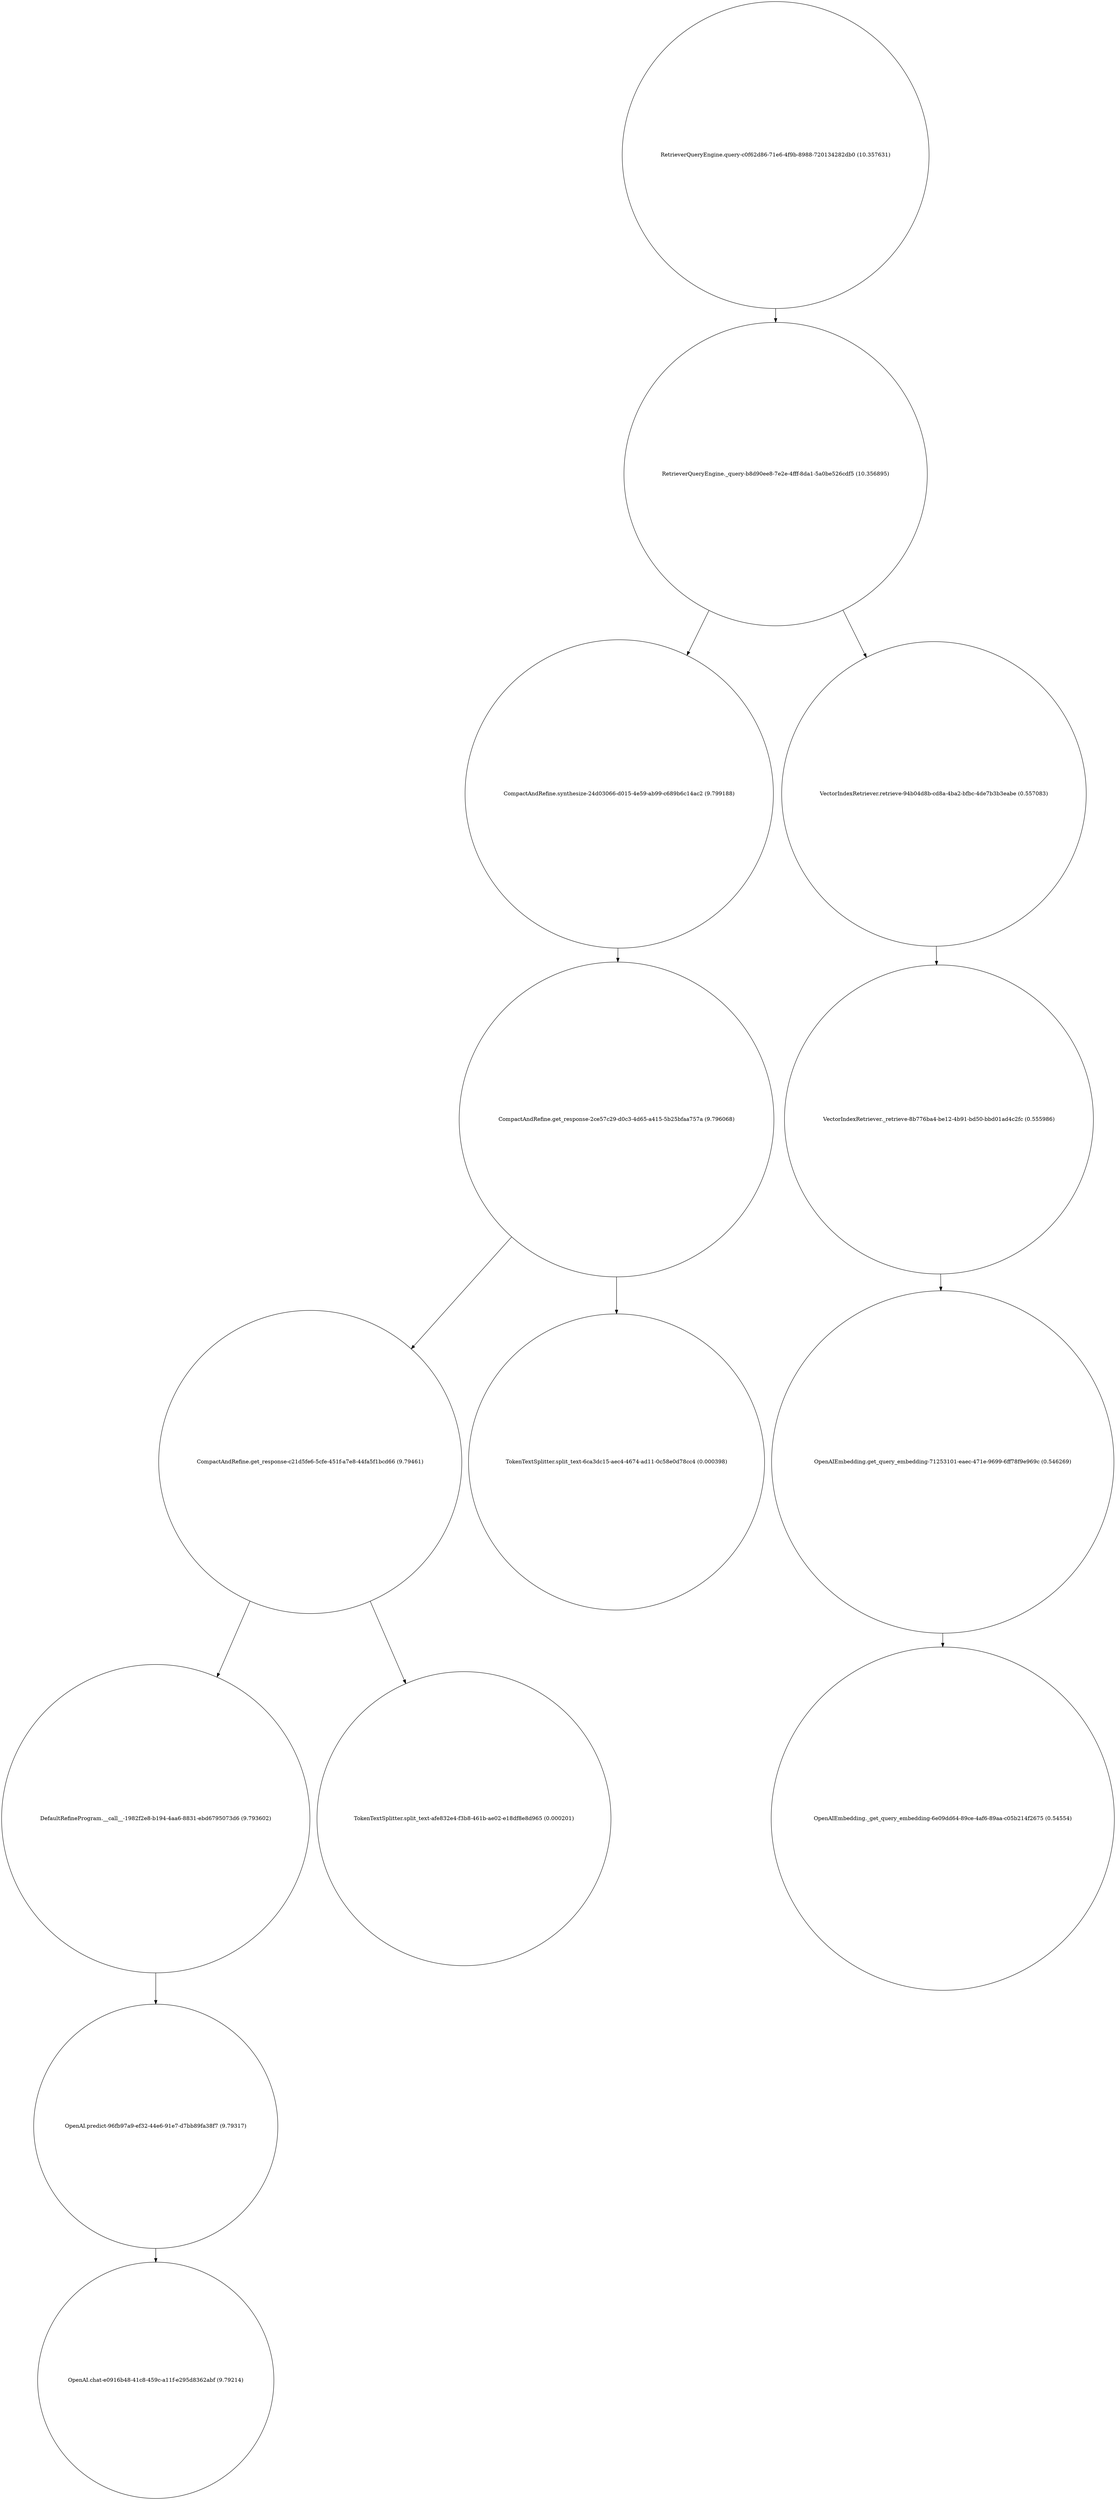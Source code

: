 digraph tree {
	"RetrieverQueryEngine.query-c0f62d86-71e6-4f9b-8988-720134282db0" [label="RetrieverQueryEngine.query-c0f62d86-71e6-4f9b-8988-720134282db0 (10.357631)", shape=circle]
	"RetrieverQueryEngine._query-b8d90ee8-7e2e-4fff-8da1-5a0be526cdf5" [label="RetrieverQueryEngine._query-b8d90ee8-7e2e-4fff-8da1-5a0be526cdf5 (10.356895)", shape=circle]
	"CompactAndRefine.synthesize-24d03066-d015-4e59-ab99-c689b6c14ac2" [label="CompactAndRefine.synthesize-24d03066-d015-4e59-ab99-c689b6c14ac2 (9.799188)", shape=circle]
	"VectorIndexRetriever.retrieve-94b04d8b-cd8a-4ba2-bfbc-4de7b3b3eabe" [label="VectorIndexRetriever.retrieve-94b04d8b-cd8a-4ba2-bfbc-4de7b3b3eabe (0.557083)", shape=circle]
	"CompactAndRefine.get_response-2ce57c29-d0c3-4d65-a415-5b25bfaa757a" [label="CompactAndRefine.get_response-2ce57c29-d0c3-4d65-a415-5b25bfaa757a (9.796068)", shape=circle]
	"VectorIndexRetriever._retrieve-8b776ba4-be12-4b91-bd50-bbd01ad4c2fc" [label="VectorIndexRetriever._retrieve-8b776ba4-be12-4b91-bd50-bbd01ad4c2fc (0.555986)", shape=circle]
	"CompactAndRefine.get_response-c21d5fe6-5cfe-451f-a7e8-44fa5f1bcd66" [label="CompactAndRefine.get_response-c21d5fe6-5cfe-451f-a7e8-44fa5f1bcd66 (9.79461)", shape=circle]
	"TokenTextSplitter.split_text-6ca3dc15-aec4-4674-ad11-0c58e0d78cc4" [label="TokenTextSplitter.split_text-6ca3dc15-aec4-4674-ad11-0c58e0d78cc4 (0.000398)", shape=circle]
	"OpenAIEmbedding.get_query_embedding-71253101-eaec-471e-9699-6ff78f9e969c" [label="OpenAIEmbedding.get_query_embedding-71253101-eaec-471e-9699-6ff78f9e969c (0.546269)", shape=circle]
	"DefaultRefineProgram.__call__-1982f2e8-b194-4aa6-8831-ebd6795073d6" [label="DefaultRefineProgram.__call__-1982f2e8-b194-4aa6-8831-ebd6795073d6 (9.793602)", shape=circle]
	"TokenTextSplitter.split_text-afe832e4-f3b8-461b-ae02-e18df8e8d965" [label="TokenTextSplitter.split_text-afe832e4-f3b8-461b-ae02-e18df8e8d965 (0.000201)", shape=circle]
	"OpenAIEmbedding._get_query_embedding-6e09dd64-89ce-4af6-89aa-c05b214f2675" [label="OpenAIEmbedding._get_query_embedding-6e09dd64-89ce-4af6-89aa-c05b214f2675 (0.54554)", shape=circle]
	"OpenAI.predict-96fb97a9-ef32-44e6-91e7-d7bb89fa38f7" [label="OpenAI.predict-96fb97a9-ef32-44e6-91e7-d7bb89fa38f7 (9.79317)", shape=circle]
	"OpenAI.chat-e0916b48-41c8-459c-a11f-e295d8362abf" [label="OpenAI.chat-e0916b48-41c8-459c-a11f-e295d8362abf (9.79214)", shape=circle]

	"RetrieverQueryEngine.query-c0f62d86-71e6-4f9b-8988-720134282db0" -> "RetrieverQueryEngine._query-b8d90ee8-7e2e-4fff-8da1-5a0be526cdf5"
	"RetrieverQueryEngine._query-b8d90ee8-7e2e-4fff-8da1-5a0be526cdf5" -> "VectorIndexRetriever.retrieve-94b04d8b-cd8a-4ba2-bfbc-4de7b3b3eabe"
	"RetrieverQueryEngine._query-b8d90ee8-7e2e-4fff-8da1-5a0be526cdf5" -> "CompactAndRefine.synthesize-24d03066-d015-4e59-ab99-c689b6c14ac2"
	"CompactAndRefine.synthesize-24d03066-d015-4e59-ab99-c689b6c14ac2" -> "CompactAndRefine.get_response-2ce57c29-d0c3-4d65-a415-5b25bfaa757a"
	"VectorIndexRetriever.retrieve-94b04d8b-cd8a-4ba2-bfbc-4de7b3b3eabe" -> "VectorIndexRetriever._retrieve-8b776ba4-be12-4b91-bd50-bbd01ad4c2fc"
	"CompactAndRefine.get_response-2ce57c29-d0c3-4d65-a415-5b25bfaa757a" -> "TokenTextSplitter.split_text-6ca3dc15-aec4-4674-ad11-0c58e0d78cc4"
	"CompactAndRefine.get_response-2ce57c29-d0c3-4d65-a415-5b25bfaa757a" -> "CompactAndRefine.get_response-c21d5fe6-5cfe-451f-a7e8-44fa5f1bcd66"
	"VectorIndexRetriever._retrieve-8b776ba4-be12-4b91-bd50-bbd01ad4c2fc" -> "OpenAIEmbedding.get_query_embedding-71253101-eaec-471e-9699-6ff78f9e969c"
	"CompactAndRefine.get_response-c21d5fe6-5cfe-451f-a7e8-44fa5f1bcd66" -> "TokenTextSplitter.split_text-afe832e4-f3b8-461b-ae02-e18df8e8d965"
	"CompactAndRefine.get_response-c21d5fe6-5cfe-451f-a7e8-44fa5f1bcd66" -> "DefaultRefineProgram.__call__-1982f2e8-b194-4aa6-8831-ebd6795073d6"
	"OpenAIEmbedding.get_query_embedding-71253101-eaec-471e-9699-6ff78f9e969c" -> "OpenAIEmbedding._get_query_embedding-6e09dd64-89ce-4af6-89aa-c05b214f2675"
	"DefaultRefineProgram.__call__-1982f2e8-b194-4aa6-8831-ebd6795073d6" -> "OpenAI.predict-96fb97a9-ef32-44e6-91e7-d7bb89fa38f7"
	"OpenAI.predict-96fb97a9-ef32-44e6-91e7-d7bb89fa38f7" -> "OpenAI.chat-e0916b48-41c8-459c-a11f-e295d8362abf"
}